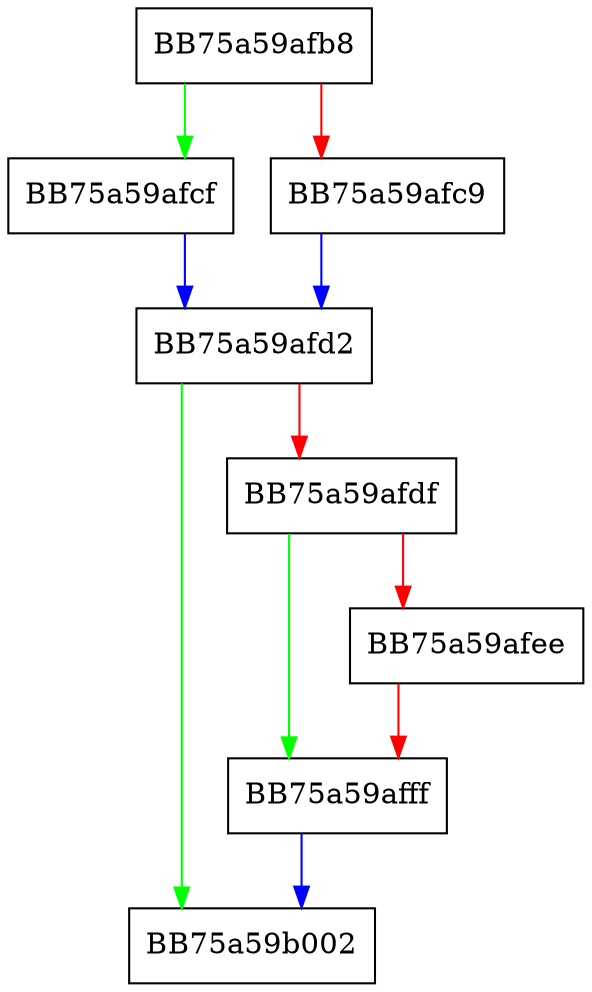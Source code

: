 digraph GetUserdbQuarantineStore {
  node [shape="box"];
  graph [splines=ortho];
  BB75a59afb8 -> BB75a59afcf [color="green"];
  BB75a59afb8 -> BB75a59afc9 [color="red"];
  BB75a59afc9 -> BB75a59afd2 [color="blue"];
  BB75a59afcf -> BB75a59afd2 [color="blue"];
  BB75a59afd2 -> BB75a59b002 [color="green"];
  BB75a59afd2 -> BB75a59afdf [color="red"];
  BB75a59afdf -> BB75a59afff [color="green"];
  BB75a59afdf -> BB75a59afee [color="red"];
  BB75a59afee -> BB75a59afff [color="red"];
  BB75a59afff -> BB75a59b002 [color="blue"];
}